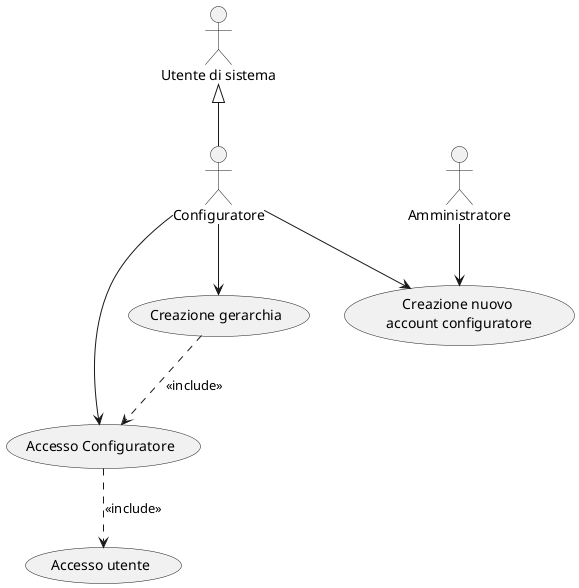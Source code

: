 @startuml

:Utente di sistema: as user
:Configuratore: as conf
:Amministratore: as adm

conf -up-|> user
conf --> (Accesso Configuratore)
conf --> (Creazione gerarchia)

adm --> (Creazione nuovo \naccount configuratore)
conf --> (Creazione nuovo \naccount configuratore)

(Accesso Configuratore) ..> (Accesso utente): <<include>>
(Creazione gerarchia) ..> (Accesso Configuratore): <<include>>

@enduml